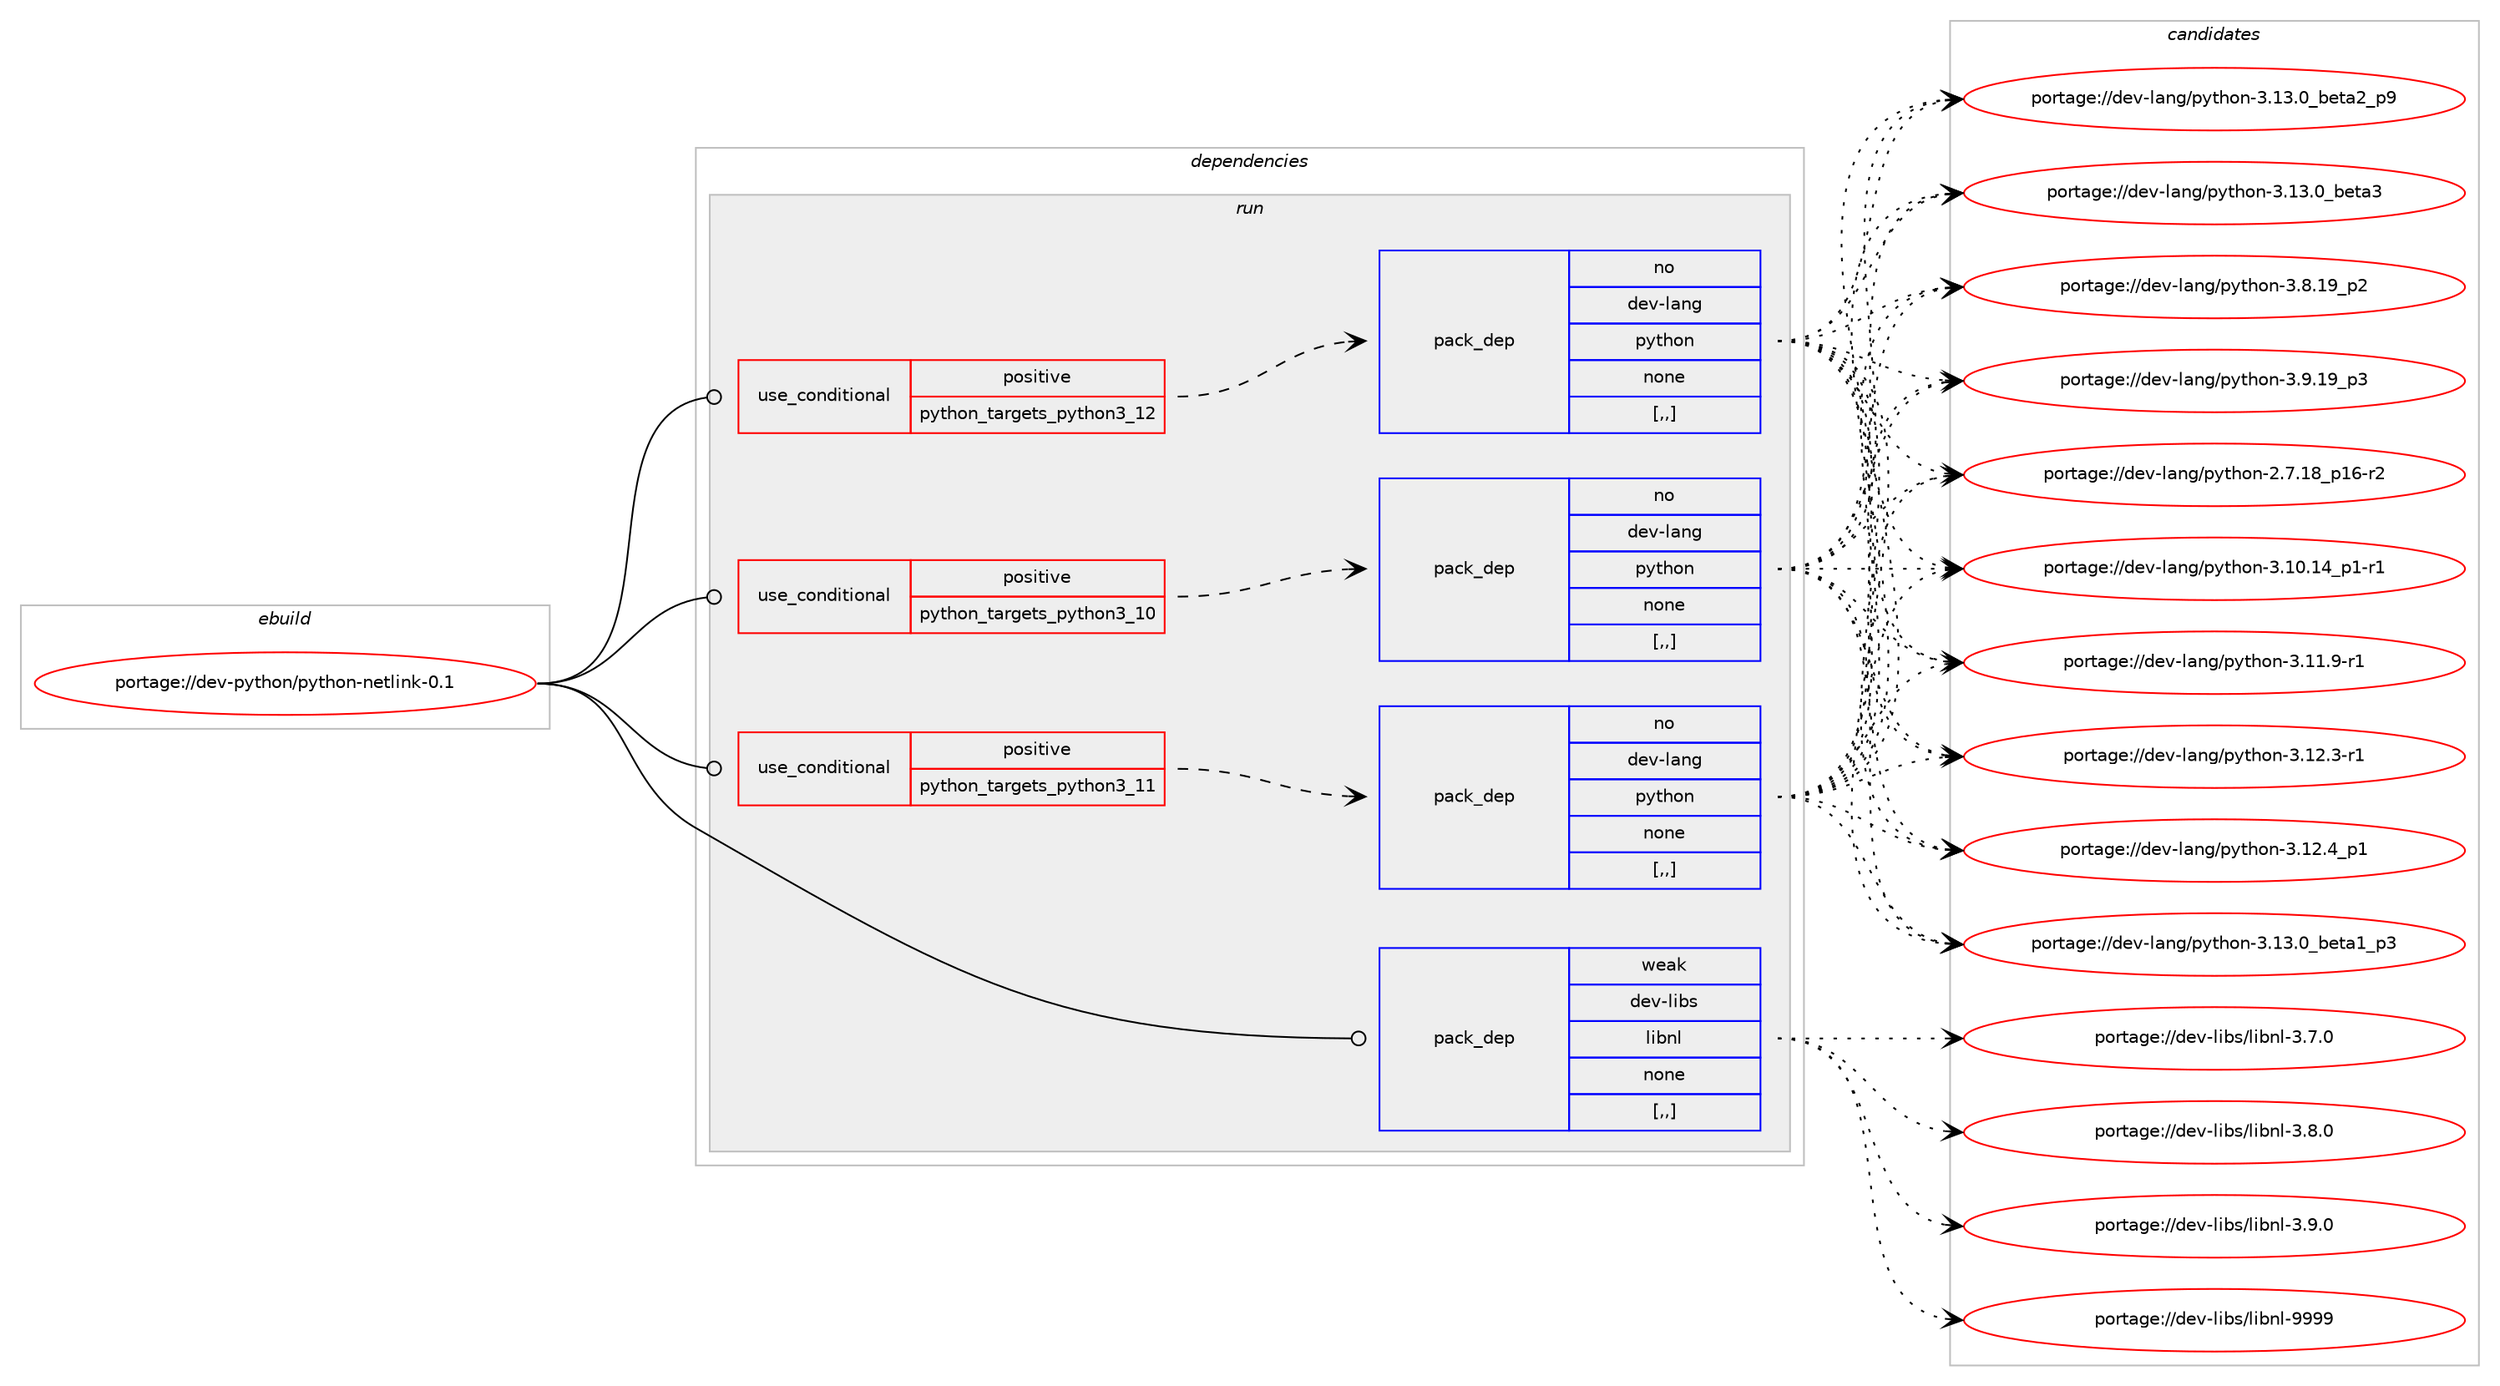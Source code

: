 digraph prolog {

# *************
# Graph options
# *************

newrank=true;
concentrate=true;
compound=true;
graph [rankdir=LR,fontname=Helvetica,fontsize=10,ranksep=1.5];#, ranksep=2.5, nodesep=0.2];
edge  [arrowhead=vee];
node  [fontname=Helvetica,fontsize=10];

# **********
# The ebuild
# **********

subgraph cluster_leftcol {
color=gray;
rank=same;
label=<<i>ebuild</i>>;
id [label="portage://dev-python/python-netlink-0.1", color=red, width=4, href="../dev-python/python-netlink-0.1.svg"];
}

# ****************
# The dependencies
# ****************

subgraph cluster_midcol {
color=gray;
label=<<i>dependencies</i>>;
subgraph cluster_compile {
fillcolor="#eeeeee";
style=filled;
label=<<i>compile</i>>;
}
subgraph cluster_compileandrun {
fillcolor="#eeeeee";
style=filled;
label=<<i>compile and run</i>>;
}
subgraph cluster_run {
fillcolor="#eeeeee";
style=filled;
label=<<i>run</i>>;
subgraph cond37114 {
dependency156213 [label=<<TABLE BORDER="0" CELLBORDER="1" CELLSPACING="0" CELLPADDING="4"><TR><TD ROWSPAN="3" CELLPADDING="10">use_conditional</TD></TR><TR><TD>positive</TD></TR><TR><TD>python_targets_python3_10</TD></TR></TABLE>>, shape=none, color=red];
subgraph pack117863 {
dependency156214 [label=<<TABLE BORDER="0" CELLBORDER="1" CELLSPACING="0" CELLPADDING="4" WIDTH="220"><TR><TD ROWSPAN="6" CELLPADDING="30">pack_dep</TD></TR><TR><TD WIDTH="110">no</TD></TR><TR><TD>dev-lang</TD></TR><TR><TD>python</TD></TR><TR><TD>none</TD></TR><TR><TD>[,,]</TD></TR></TABLE>>, shape=none, color=blue];
}
dependency156213:e -> dependency156214:w [weight=20,style="dashed",arrowhead="vee"];
}
id:e -> dependency156213:w [weight=20,style="solid",arrowhead="odot"];
subgraph cond37115 {
dependency156215 [label=<<TABLE BORDER="0" CELLBORDER="1" CELLSPACING="0" CELLPADDING="4"><TR><TD ROWSPAN="3" CELLPADDING="10">use_conditional</TD></TR><TR><TD>positive</TD></TR><TR><TD>python_targets_python3_11</TD></TR></TABLE>>, shape=none, color=red];
subgraph pack117864 {
dependency156216 [label=<<TABLE BORDER="0" CELLBORDER="1" CELLSPACING="0" CELLPADDING="4" WIDTH="220"><TR><TD ROWSPAN="6" CELLPADDING="30">pack_dep</TD></TR><TR><TD WIDTH="110">no</TD></TR><TR><TD>dev-lang</TD></TR><TR><TD>python</TD></TR><TR><TD>none</TD></TR><TR><TD>[,,]</TD></TR></TABLE>>, shape=none, color=blue];
}
dependency156215:e -> dependency156216:w [weight=20,style="dashed",arrowhead="vee"];
}
id:e -> dependency156215:w [weight=20,style="solid",arrowhead="odot"];
subgraph cond37116 {
dependency156217 [label=<<TABLE BORDER="0" CELLBORDER="1" CELLSPACING="0" CELLPADDING="4"><TR><TD ROWSPAN="3" CELLPADDING="10">use_conditional</TD></TR><TR><TD>positive</TD></TR><TR><TD>python_targets_python3_12</TD></TR></TABLE>>, shape=none, color=red];
subgraph pack117865 {
dependency156218 [label=<<TABLE BORDER="0" CELLBORDER="1" CELLSPACING="0" CELLPADDING="4" WIDTH="220"><TR><TD ROWSPAN="6" CELLPADDING="30">pack_dep</TD></TR><TR><TD WIDTH="110">no</TD></TR><TR><TD>dev-lang</TD></TR><TR><TD>python</TD></TR><TR><TD>none</TD></TR><TR><TD>[,,]</TD></TR></TABLE>>, shape=none, color=blue];
}
dependency156217:e -> dependency156218:w [weight=20,style="dashed",arrowhead="vee"];
}
id:e -> dependency156217:w [weight=20,style="solid",arrowhead="odot"];
subgraph pack117866 {
dependency156219 [label=<<TABLE BORDER="0" CELLBORDER="1" CELLSPACING="0" CELLPADDING="4" WIDTH="220"><TR><TD ROWSPAN="6" CELLPADDING="30">pack_dep</TD></TR><TR><TD WIDTH="110">weak</TD></TR><TR><TD>dev-libs</TD></TR><TR><TD>libnl</TD></TR><TR><TD>none</TD></TR><TR><TD>[,,]</TD></TR></TABLE>>, shape=none, color=blue];
}
id:e -> dependency156219:w [weight=20,style="solid",arrowhead="odot"];
}
}

# **************
# The candidates
# **************

subgraph cluster_choices {
rank=same;
color=gray;
label=<<i>candidates</i>>;

subgraph choice117863 {
color=black;
nodesep=1;
choice100101118451089711010347112121116104111110455046554649569511249544511450 [label="portage://dev-lang/python-2.7.18_p16-r2", color=red, width=4,href="../dev-lang/python-2.7.18_p16-r2.svg"];
choice100101118451089711010347112121116104111110455146494846495295112494511449 [label="portage://dev-lang/python-3.10.14_p1-r1", color=red, width=4,href="../dev-lang/python-3.10.14_p1-r1.svg"];
choice100101118451089711010347112121116104111110455146494946574511449 [label="portage://dev-lang/python-3.11.9-r1", color=red, width=4,href="../dev-lang/python-3.11.9-r1.svg"];
choice100101118451089711010347112121116104111110455146495046514511449 [label="portage://dev-lang/python-3.12.3-r1", color=red, width=4,href="../dev-lang/python-3.12.3-r1.svg"];
choice100101118451089711010347112121116104111110455146495046529511249 [label="portage://dev-lang/python-3.12.4_p1", color=red, width=4,href="../dev-lang/python-3.12.4_p1.svg"];
choice10010111845108971101034711212111610411111045514649514648959810111697499511251 [label="portage://dev-lang/python-3.13.0_beta1_p3", color=red, width=4,href="../dev-lang/python-3.13.0_beta1_p3.svg"];
choice10010111845108971101034711212111610411111045514649514648959810111697509511257 [label="portage://dev-lang/python-3.13.0_beta2_p9", color=red, width=4,href="../dev-lang/python-3.13.0_beta2_p9.svg"];
choice1001011184510897110103471121211161041111104551464951464895981011169751 [label="portage://dev-lang/python-3.13.0_beta3", color=red, width=4,href="../dev-lang/python-3.13.0_beta3.svg"];
choice100101118451089711010347112121116104111110455146564649579511250 [label="portage://dev-lang/python-3.8.19_p2", color=red, width=4,href="../dev-lang/python-3.8.19_p2.svg"];
choice100101118451089711010347112121116104111110455146574649579511251 [label="portage://dev-lang/python-3.9.19_p3", color=red, width=4,href="../dev-lang/python-3.9.19_p3.svg"];
dependency156214:e -> choice100101118451089711010347112121116104111110455046554649569511249544511450:w [style=dotted,weight="100"];
dependency156214:e -> choice100101118451089711010347112121116104111110455146494846495295112494511449:w [style=dotted,weight="100"];
dependency156214:e -> choice100101118451089711010347112121116104111110455146494946574511449:w [style=dotted,weight="100"];
dependency156214:e -> choice100101118451089711010347112121116104111110455146495046514511449:w [style=dotted,weight="100"];
dependency156214:e -> choice100101118451089711010347112121116104111110455146495046529511249:w [style=dotted,weight="100"];
dependency156214:e -> choice10010111845108971101034711212111610411111045514649514648959810111697499511251:w [style=dotted,weight="100"];
dependency156214:e -> choice10010111845108971101034711212111610411111045514649514648959810111697509511257:w [style=dotted,weight="100"];
dependency156214:e -> choice1001011184510897110103471121211161041111104551464951464895981011169751:w [style=dotted,weight="100"];
dependency156214:e -> choice100101118451089711010347112121116104111110455146564649579511250:w [style=dotted,weight="100"];
dependency156214:e -> choice100101118451089711010347112121116104111110455146574649579511251:w [style=dotted,weight="100"];
}
subgraph choice117864 {
color=black;
nodesep=1;
choice100101118451089711010347112121116104111110455046554649569511249544511450 [label="portage://dev-lang/python-2.7.18_p16-r2", color=red, width=4,href="../dev-lang/python-2.7.18_p16-r2.svg"];
choice100101118451089711010347112121116104111110455146494846495295112494511449 [label="portage://dev-lang/python-3.10.14_p1-r1", color=red, width=4,href="../dev-lang/python-3.10.14_p1-r1.svg"];
choice100101118451089711010347112121116104111110455146494946574511449 [label="portage://dev-lang/python-3.11.9-r1", color=red, width=4,href="../dev-lang/python-3.11.9-r1.svg"];
choice100101118451089711010347112121116104111110455146495046514511449 [label="portage://dev-lang/python-3.12.3-r1", color=red, width=4,href="../dev-lang/python-3.12.3-r1.svg"];
choice100101118451089711010347112121116104111110455146495046529511249 [label="portage://dev-lang/python-3.12.4_p1", color=red, width=4,href="../dev-lang/python-3.12.4_p1.svg"];
choice10010111845108971101034711212111610411111045514649514648959810111697499511251 [label="portage://dev-lang/python-3.13.0_beta1_p3", color=red, width=4,href="../dev-lang/python-3.13.0_beta1_p3.svg"];
choice10010111845108971101034711212111610411111045514649514648959810111697509511257 [label="portage://dev-lang/python-3.13.0_beta2_p9", color=red, width=4,href="../dev-lang/python-3.13.0_beta2_p9.svg"];
choice1001011184510897110103471121211161041111104551464951464895981011169751 [label="portage://dev-lang/python-3.13.0_beta3", color=red, width=4,href="../dev-lang/python-3.13.0_beta3.svg"];
choice100101118451089711010347112121116104111110455146564649579511250 [label="portage://dev-lang/python-3.8.19_p2", color=red, width=4,href="../dev-lang/python-3.8.19_p2.svg"];
choice100101118451089711010347112121116104111110455146574649579511251 [label="portage://dev-lang/python-3.9.19_p3", color=red, width=4,href="../dev-lang/python-3.9.19_p3.svg"];
dependency156216:e -> choice100101118451089711010347112121116104111110455046554649569511249544511450:w [style=dotted,weight="100"];
dependency156216:e -> choice100101118451089711010347112121116104111110455146494846495295112494511449:w [style=dotted,weight="100"];
dependency156216:e -> choice100101118451089711010347112121116104111110455146494946574511449:w [style=dotted,weight="100"];
dependency156216:e -> choice100101118451089711010347112121116104111110455146495046514511449:w [style=dotted,weight="100"];
dependency156216:e -> choice100101118451089711010347112121116104111110455146495046529511249:w [style=dotted,weight="100"];
dependency156216:e -> choice10010111845108971101034711212111610411111045514649514648959810111697499511251:w [style=dotted,weight="100"];
dependency156216:e -> choice10010111845108971101034711212111610411111045514649514648959810111697509511257:w [style=dotted,weight="100"];
dependency156216:e -> choice1001011184510897110103471121211161041111104551464951464895981011169751:w [style=dotted,weight="100"];
dependency156216:e -> choice100101118451089711010347112121116104111110455146564649579511250:w [style=dotted,weight="100"];
dependency156216:e -> choice100101118451089711010347112121116104111110455146574649579511251:w [style=dotted,weight="100"];
}
subgraph choice117865 {
color=black;
nodesep=1;
choice100101118451089711010347112121116104111110455046554649569511249544511450 [label="portage://dev-lang/python-2.7.18_p16-r2", color=red, width=4,href="../dev-lang/python-2.7.18_p16-r2.svg"];
choice100101118451089711010347112121116104111110455146494846495295112494511449 [label="portage://dev-lang/python-3.10.14_p1-r1", color=red, width=4,href="../dev-lang/python-3.10.14_p1-r1.svg"];
choice100101118451089711010347112121116104111110455146494946574511449 [label="portage://dev-lang/python-3.11.9-r1", color=red, width=4,href="../dev-lang/python-3.11.9-r1.svg"];
choice100101118451089711010347112121116104111110455146495046514511449 [label="portage://dev-lang/python-3.12.3-r1", color=red, width=4,href="../dev-lang/python-3.12.3-r1.svg"];
choice100101118451089711010347112121116104111110455146495046529511249 [label="portage://dev-lang/python-3.12.4_p1", color=red, width=4,href="../dev-lang/python-3.12.4_p1.svg"];
choice10010111845108971101034711212111610411111045514649514648959810111697499511251 [label="portage://dev-lang/python-3.13.0_beta1_p3", color=red, width=4,href="../dev-lang/python-3.13.0_beta1_p3.svg"];
choice10010111845108971101034711212111610411111045514649514648959810111697509511257 [label="portage://dev-lang/python-3.13.0_beta2_p9", color=red, width=4,href="../dev-lang/python-3.13.0_beta2_p9.svg"];
choice1001011184510897110103471121211161041111104551464951464895981011169751 [label="portage://dev-lang/python-3.13.0_beta3", color=red, width=4,href="../dev-lang/python-3.13.0_beta3.svg"];
choice100101118451089711010347112121116104111110455146564649579511250 [label="portage://dev-lang/python-3.8.19_p2", color=red, width=4,href="../dev-lang/python-3.8.19_p2.svg"];
choice100101118451089711010347112121116104111110455146574649579511251 [label="portage://dev-lang/python-3.9.19_p3", color=red, width=4,href="../dev-lang/python-3.9.19_p3.svg"];
dependency156218:e -> choice100101118451089711010347112121116104111110455046554649569511249544511450:w [style=dotted,weight="100"];
dependency156218:e -> choice100101118451089711010347112121116104111110455146494846495295112494511449:w [style=dotted,weight="100"];
dependency156218:e -> choice100101118451089711010347112121116104111110455146494946574511449:w [style=dotted,weight="100"];
dependency156218:e -> choice100101118451089711010347112121116104111110455146495046514511449:w [style=dotted,weight="100"];
dependency156218:e -> choice100101118451089711010347112121116104111110455146495046529511249:w [style=dotted,weight="100"];
dependency156218:e -> choice10010111845108971101034711212111610411111045514649514648959810111697499511251:w [style=dotted,weight="100"];
dependency156218:e -> choice10010111845108971101034711212111610411111045514649514648959810111697509511257:w [style=dotted,weight="100"];
dependency156218:e -> choice1001011184510897110103471121211161041111104551464951464895981011169751:w [style=dotted,weight="100"];
dependency156218:e -> choice100101118451089711010347112121116104111110455146564649579511250:w [style=dotted,weight="100"];
dependency156218:e -> choice100101118451089711010347112121116104111110455146574649579511251:w [style=dotted,weight="100"];
}
subgraph choice117866 {
color=black;
nodesep=1;
choice10010111845108105981154710810598110108455146554648 [label="portage://dev-libs/libnl-3.7.0", color=red, width=4,href="../dev-libs/libnl-3.7.0.svg"];
choice10010111845108105981154710810598110108455146564648 [label="portage://dev-libs/libnl-3.8.0", color=red, width=4,href="../dev-libs/libnl-3.8.0.svg"];
choice10010111845108105981154710810598110108455146574648 [label="portage://dev-libs/libnl-3.9.0", color=red, width=4,href="../dev-libs/libnl-3.9.0.svg"];
choice100101118451081059811547108105981101084557575757 [label="portage://dev-libs/libnl-9999", color=red, width=4,href="../dev-libs/libnl-9999.svg"];
dependency156219:e -> choice10010111845108105981154710810598110108455146554648:w [style=dotted,weight="100"];
dependency156219:e -> choice10010111845108105981154710810598110108455146564648:w [style=dotted,weight="100"];
dependency156219:e -> choice10010111845108105981154710810598110108455146574648:w [style=dotted,weight="100"];
dependency156219:e -> choice100101118451081059811547108105981101084557575757:w [style=dotted,weight="100"];
}
}

}
